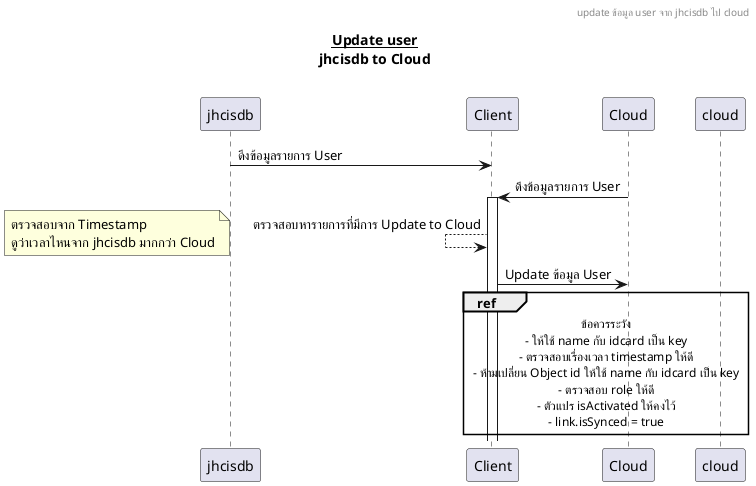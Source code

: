 @startuml
header update ข้อมูล user จาก jhcisdb ไป cloud
title __**Update user**__\njhcisdb to Cloud\n
  jhcisdb -> Client: ดึงข้อมูลรายการ User
  Client <- Cloud: ดึงข้อมูลรายการ User
  activate Client
  Client <-- Client: ตรวจสอบหารายการที่มีการ Update to Cloud
  note left
    ตรวจสอบจาก Timestamp
    ดูว่าเวลาไหนจาก jhcisdb มากกว่า Cloud
  end note

  'Update ข้อมูล User ไป Cloud
  Client -> Cloud: Update ข้อมูล User
  ref over Client, cloud
    ข้อควรระวัง
    - ให้ใช้ name กับ idcard เป็น key
    - ตรวจสอบเรื่องเวลา timestamp ให้ดี
    - ห้ามเปลี่ยน Object id ให้ใช้ name กับ idcard เป็น key
    - ตรวจสอบ role ให้ดี
    - ตัวแปร isActivated ให้คงไว้
    - link.isSynced = true
  end ref
@enduml
